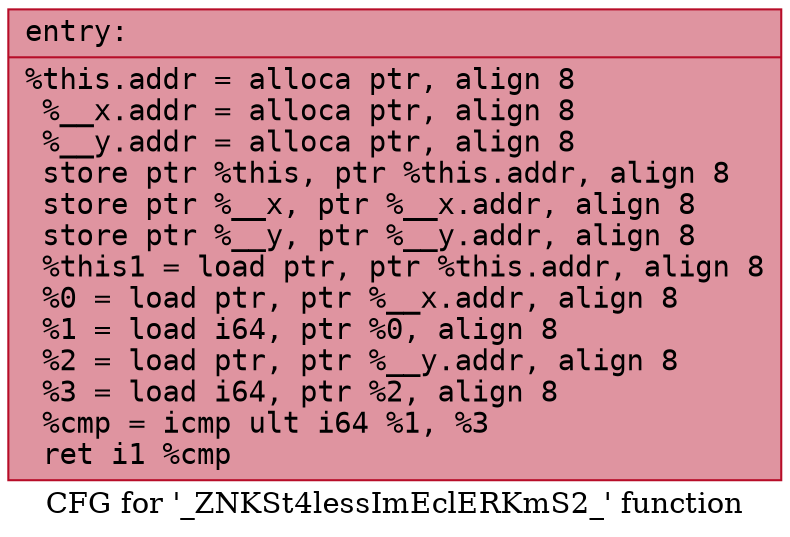 digraph "CFG for '_ZNKSt4lessImEclERKmS2_' function" {
	label="CFG for '_ZNKSt4lessImEclERKmS2_' function";

	Node0x56346574e400 [shape=record,color="#b70d28ff", style=filled, fillcolor="#b70d2870" fontname="Courier",label="{entry:\l|  %this.addr = alloca ptr, align 8\l  %__x.addr = alloca ptr, align 8\l  %__y.addr = alloca ptr, align 8\l  store ptr %this, ptr %this.addr, align 8\l  store ptr %__x, ptr %__x.addr, align 8\l  store ptr %__y, ptr %__y.addr, align 8\l  %this1 = load ptr, ptr %this.addr, align 8\l  %0 = load ptr, ptr %__x.addr, align 8\l  %1 = load i64, ptr %0, align 8\l  %2 = load ptr, ptr %__y.addr, align 8\l  %3 = load i64, ptr %2, align 8\l  %cmp = icmp ult i64 %1, %3\l  ret i1 %cmp\l}"];
}
